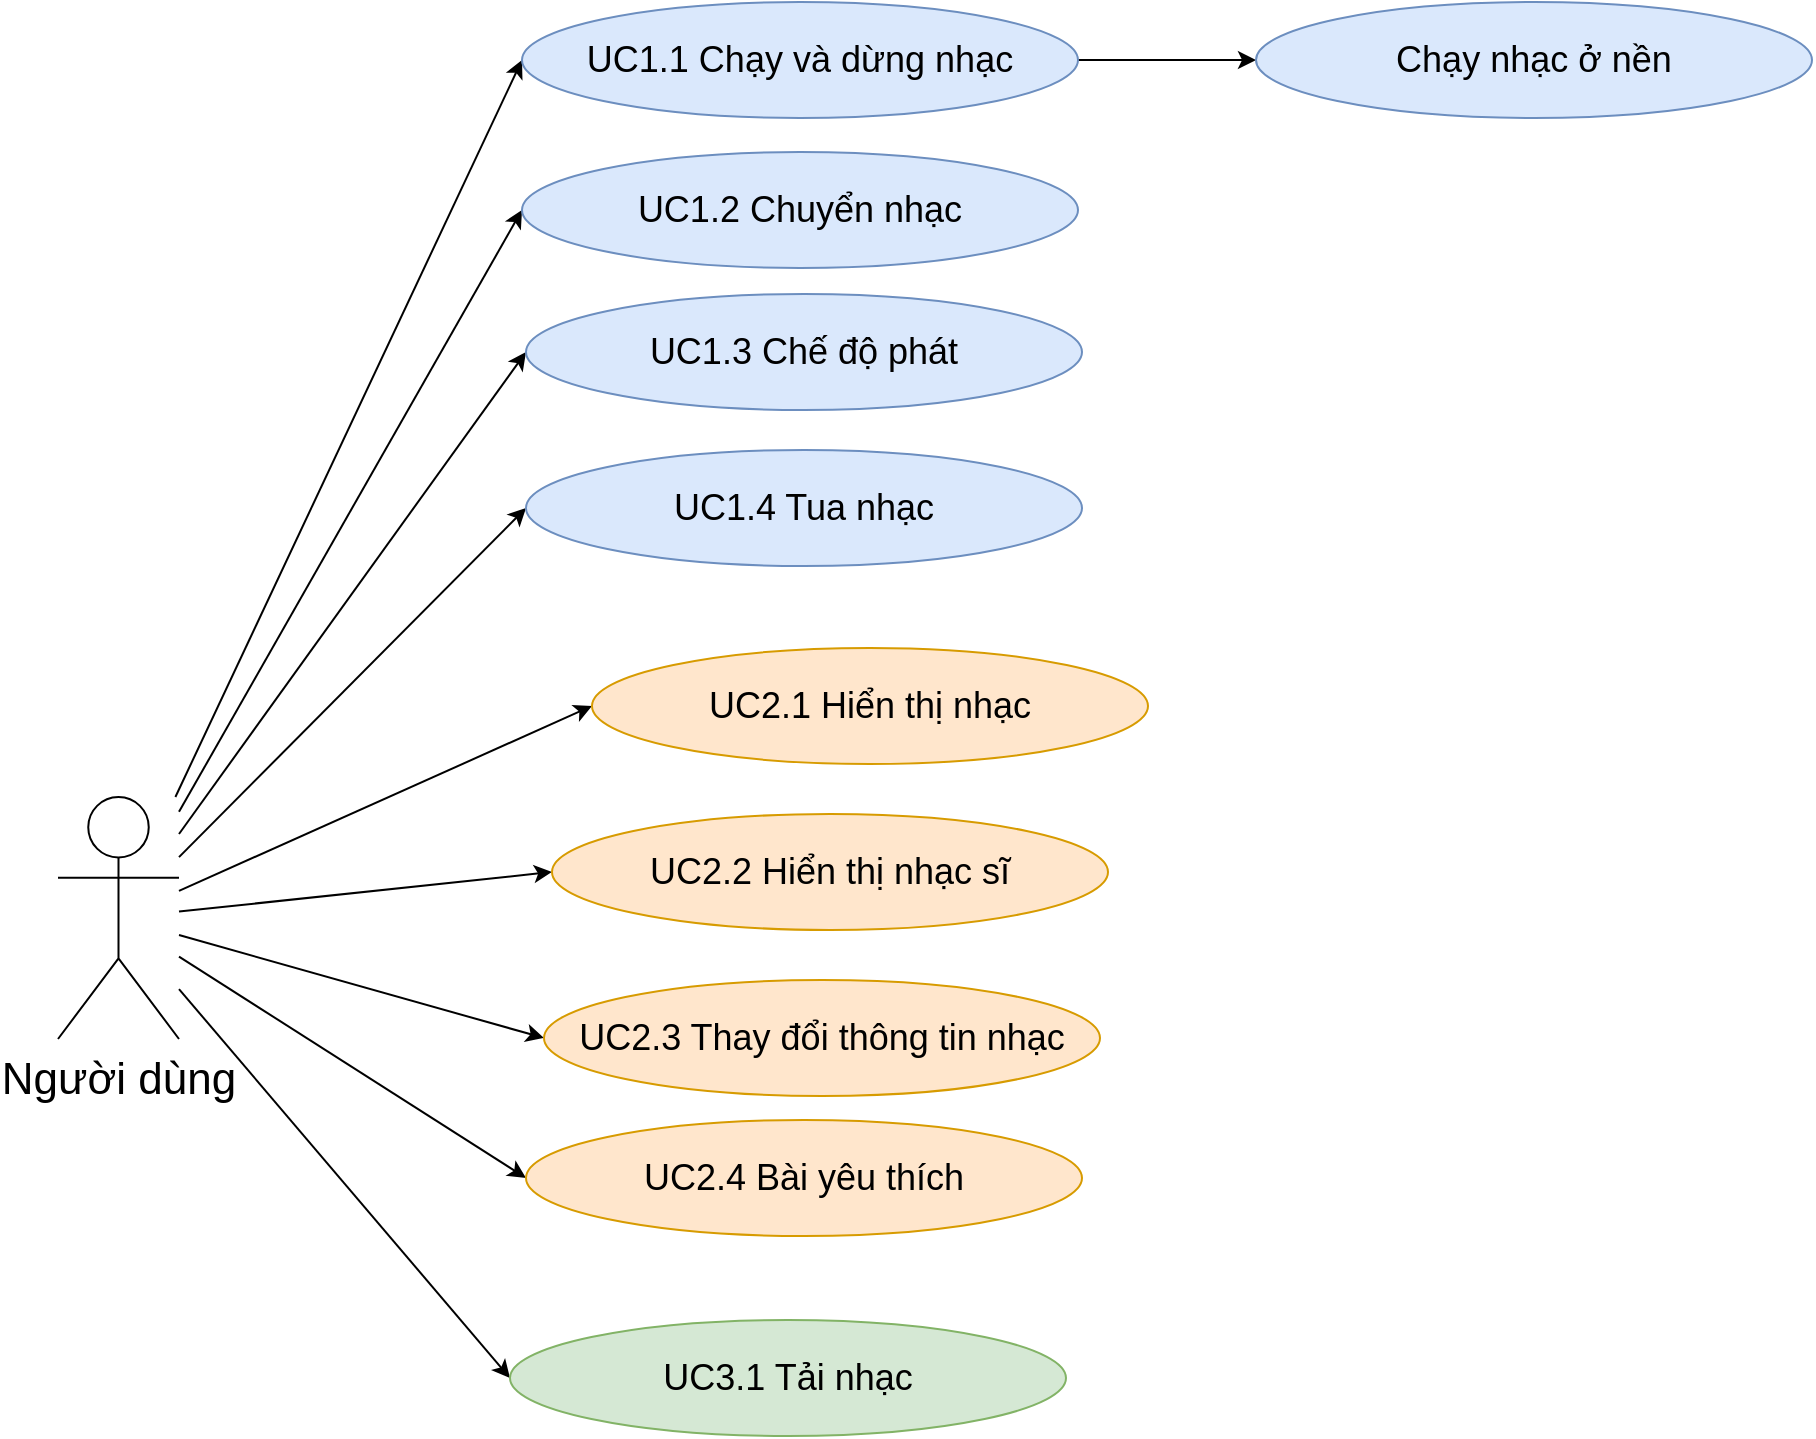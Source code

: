 <mxfile version="22.1.18" type="github">
  <diagram name="Page-1" id="pKRi-2CXvt5ajzWIOiI3">
    <mxGraphModel dx="2390" dy="1539" grid="0" gridSize="10" guides="1" tooltips="1" connect="1" arrows="1" fold="1" page="0" pageScale="1" pageWidth="900" pageHeight="1600" math="0" shadow="0">
      <root>
        <mxCell id="0" />
        <mxCell id="1" parent="0" />
        <mxCell id="ANNcPmR0CTp2oZjLNt9e-12" style="rounded=0;orthogonalLoop=1;jettySize=auto;html=1;entryX=0;entryY=0.5;entryDx=0;entryDy=0;" edge="1" parent="1" source="ANNcPmR0CTp2oZjLNt9e-1" target="ANNcPmR0CTp2oZjLNt9e-2">
          <mxGeometry relative="1" as="geometry" />
        </mxCell>
        <mxCell id="ANNcPmR0CTp2oZjLNt9e-13" style="rounded=0;orthogonalLoop=1;jettySize=auto;html=1;entryX=0;entryY=0.5;entryDx=0;entryDy=0;" edge="1" parent="1" source="ANNcPmR0CTp2oZjLNt9e-1" target="ANNcPmR0CTp2oZjLNt9e-3">
          <mxGeometry relative="1" as="geometry" />
        </mxCell>
        <mxCell id="ANNcPmR0CTp2oZjLNt9e-14" style="rounded=0;orthogonalLoop=1;jettySize=auto;html=1;entryX=0;entryY=0.5;entryDx=0;entryDy=0;" edge="1" parent="1" source="ANNcPmR0CTp2oZjLNt9e-1" target="ANNcPmR0CTp2oZjLNt9e-4">
          <mxGeometry relative="1" as="geometry" />
        </mxCell>
        <mxCell id="ANNcPmR0CTp2oZjLNt9e-15" style="rounded=0;orthogonalLoop=1;jettySize=auto;html=1;entryX=0;entryY=0.5;entryDx=0;entryDy=0;" edge="1" parent="1" source="ANNcPmR0CTp2oZjLNt9e-1" target="ANNcPmR0CTp2oZjLNt9e-5">
          <mxGeometry relative="1" as="geometry" />
        </mxCell>
        <mxCell id="ANNcPmR0CTp2oZjLNt9e-16" style="rounded=0;orthogonalLoop=1;jettySize=auto;html=1;entryX=0;entryY=0.5;entryDx=0;entryDy=0;" edge="1" parent="1" source="ANNcPmR0CTp2oZjLNt9e-1" target="ANNcPmR0CTp2oZjLNt9e-7">
          <mxGeometry relative="1" as="geometry" />
        </mxCell>
        <mxCell id="ANNcPmR0CTp2oZjLNt9e-17" style="rounded=0;orthogonalLoop=1;jettySize=auto;html=1;entryX=0;entryY=0.5;entryDx=0;entryDy=0;" edge="1" parent="1" source="ANNcPmR0CTp2oZjLNt9e-1" target="ANNcPmR0CTp2oZjLNt9e-8">
          <mxGeometry relative="1" as="geometry" />
        </mxCell>
        <mxCell id="ANNcPmR0CTp2oZjLNt9e-18" style="rounded=0;orthogonalLoop=1;jettySize=auto;html=1;entryX=0;entryY=0.5;entryDx=0;entryDy=0;" edge="1" parent="1" source="ANNcPmR0CTp2oZjLNt9e-1" target="ANNcPmR0CTp2oZjLNt9e-9">
          <mxGeometry relative="1" as="geometry" />
        </mxCell>
        <mxCell id="ANNcPmR0CTp2oZjLNt9e-19" style="rounded=0;orthogonalLoop=1;jettySize=auto;html=1;entryX=0;entryY=0.5;entryDx=0;entryDy=0;" edge="1" parent="1" source="ANNcPmR0CTp2oZjLNt9e-1" target="ANNcPmR0CTp2oZjLNt9e-10">
          <mxGeometry relative="1" as="geometry" />
        </mxCell>
        <mxCell id="ANNcPmR0CTp2oZjLNt9e-20" style="rounded=0;orthogonalLoop=1;jettySize=auto;html=1;entryX=0;entryY=0.5;entryDx=0;entryDy=0;" edge="1" parent="1" source="ANNcPmR0CTp2oZjLNt9e-1" target="ANNcPmR0CTp2oZjLNt9e-11">
          <mxGeometry relative="1" as="geometry" />
        </mxCell>
        <mxCell id="ANNcPmR0CTp2oZjLNt9e-1" value="&lt;font style=&quot;font-size: 22px;&quot;&gt;Người dùng&lt;/font&gt;" style="shape=umlActor;verticalLabelPosition=bottom;verticalAlign=top;html=1;outlineConnect=0;fontSize=18;" vertex="1" parent="1">
          <mxGeometry x="-86" y="41.5" width="60.5" height="121" as="geometry" />
        </mxCell>
        <mxCell id="ANNcPmR0CTp2oZjLNt9e-21" style="rounded=0;orthogonalLoop=1;jettySize=auto;html=1;entryX=0;entryY=0.5;entryDx=0;entryDy=0;exitX=1;exitY=0.5;exitDx=0;exitDy=0;" edge="1" parent="1" source="ANNcPmR0CTp2oZjLNt9e-2" target="ANNcPmR0CTp2oZjLNt9e-6">
          <mxGeometry relative="1" as="geometry" />
        </mxCell>
        <mxCell id="ANNcPmR0CTp2oZjLNt9e-2" value="&lt;font style=&quot;font-size: 18px;&quot;&gt;UC1.1 Chạy và dừng nhạc&lt;/font&gt;" style="ellipse;whiteSpace=wrap;html=1;fontSize=18;fillColor=#dae8fc;strokeColor=#6c8ebf;" vertex="1" parent="1">
          <mxGeometry x="146" y="-356" width="278" height="58" as="geometry" />
        </mxCell>
        <mxCell id="ANNcPmR0CTp2oZjLNt9e-3" value="&lt;font style=&quot;font-size: 18px;&quot;&gt;UC1.2&amp;nbsp;Chuyển nhạc&lt;/font&gt;" style="ellipse;whiteSpace=wrap;html=1;fontSize=18;fillColor=#dae8fc;strokeColor=#6c8ebf;" vertex="1" parent="1">
          <mxGeometry x="146" y="-281" width="278" height="58" as="geometry" />
        </mxCell>
        <mxCell id="ANNcPmR0CTp2oZjLNt9e-4" value="&lt;font style=&quot;font-size: 18px;&quot;&gt;UC1.3 Chế độ phát&lt;/font&gt;" style="ellipse;whiteSpace=wrap;html=1;fontSize=18;fillColor=#dae8fc;strokeColor=#6c8ebf;" vertex="1" parent="1">
          <mxGeometry x="148" y="-210" width="278" height="58" as="geometry" />
        </mxCell>
        <mxCell id="ANNcPmR0CTp2oZjLNt9e-5" value="&lt;font style=&quot;font-size: 18px;&quot;&gt;UC1.4 Tua nhạc&lt;/font&gt;" style="ellipse;whiteSpace=wrap;html=1;fontSize=18;fillColor=#dae8fc;strokeColor=#6c8ebf;" vertex="1" parent="1">
          <mxGeometry x="148" y="-132" width="278" height="58" as="geometry" />
        </mxCell>
        <mxCell id="ANNcPmR0CTp2oZjLNt9e-6" value="&lt;font style=&quot;font-size: 18px;&quot;&gt;Chạy nhạc ở nền&lt;/font&gt;" style="ellipse;whiteSpace=wrap;html=1;fontSize=18;fillColor=#dae8fc;strokeColor=#6c8ebf;" vertex="1" parent="1">
          <mxGeometry x="513" y="-356" width="278" height="58" as="geometry" />
        </mxCell>
        <mxCell id="ANNcPmR0CTp2oZjLNt9e-7" value="&lt;font style=&quot;font-size: 18px;&quot;&gt;UC2.1 Hiển thị nhạc&lt;/font&gt;" style="ellipse;whiteSpace=wrap;html=1;fontSize=18;fillColor=#ffe6cc;strokeColor=#d79b00;" vertex="1" parent="1">
          <mxGeometry x="181" y="-33" width="278" height="58" as="geometry" />
        </mxCell>
        <mxCell id="ANNcPmR0CTp2oZjLNt9e-8" value="&lt;font style=&quot;font-size: 18px;&quot;&gt;UC2.2 Hiển thị nhạc sĩ&lt;/font&gt;" style="ellipse;whiteSpace=wrap;html=1;fontSize=18;fillColor=#ffe6cc;strokeColor=#d79b00;" vertex="1" parent="1">
          <mxGeometry x="161" y="50" width="278" height="58" as="geometry" />
        </mxCell>
        <mxCell id="ANNcPmR0CTp2oZjLNt9e-9" value="&lt;font style=&quot;font-size: 18px;&quot;&gt;UC2.3 Thay đổi thông tin nhạc&lt;/font&gt;" style="ellipse;whiteSpace=wrap;html=1;fontSize=18;fillColor=#ffe6cc;strokeColor=#d79b00;" vertex="1" parent="1">
          <mxGeometry x="157" y="133" width="278" height="58" as="geometry" />
        </mxCell>
        <mxCell id="ANNcPmR0CTp2oZjLNt9e-10" value="&lt;font style=&quot;font-size: 18px;&quot;&gt;UC2.4 Bài yêu thích&lt;/font&gt;" style="ellipse;whiteSpace=wrap;html=1;fontSize=18;fillColor=#ffe6cc;strokeColor=#d79b00;" vertex="1" parent="1">
          <mxGeometry x="148" y="203" width="278" height="58" as="geometry" />
        </mxCell>
        <mxCell id="ANNcPmR0CTp2oZjLNt9e-11" value="&lt;font style=&quot;font-size: 18px;&quot;&gt;UC3.1 Tải nhạc&lt;/font&gt;" style="ellipse;whiteSpace=wrap;html=1;fontSize=18;fillColor=#d5e8d4;strokeColor=#82b366;" vertex="1" parent="1">
          <mxGeometry x="140" y="303" width="278" height="58" as="geometry" />
        </mxCell>
      </root>
    </mxGraphModel>
  </diagram>
</mxfile>
